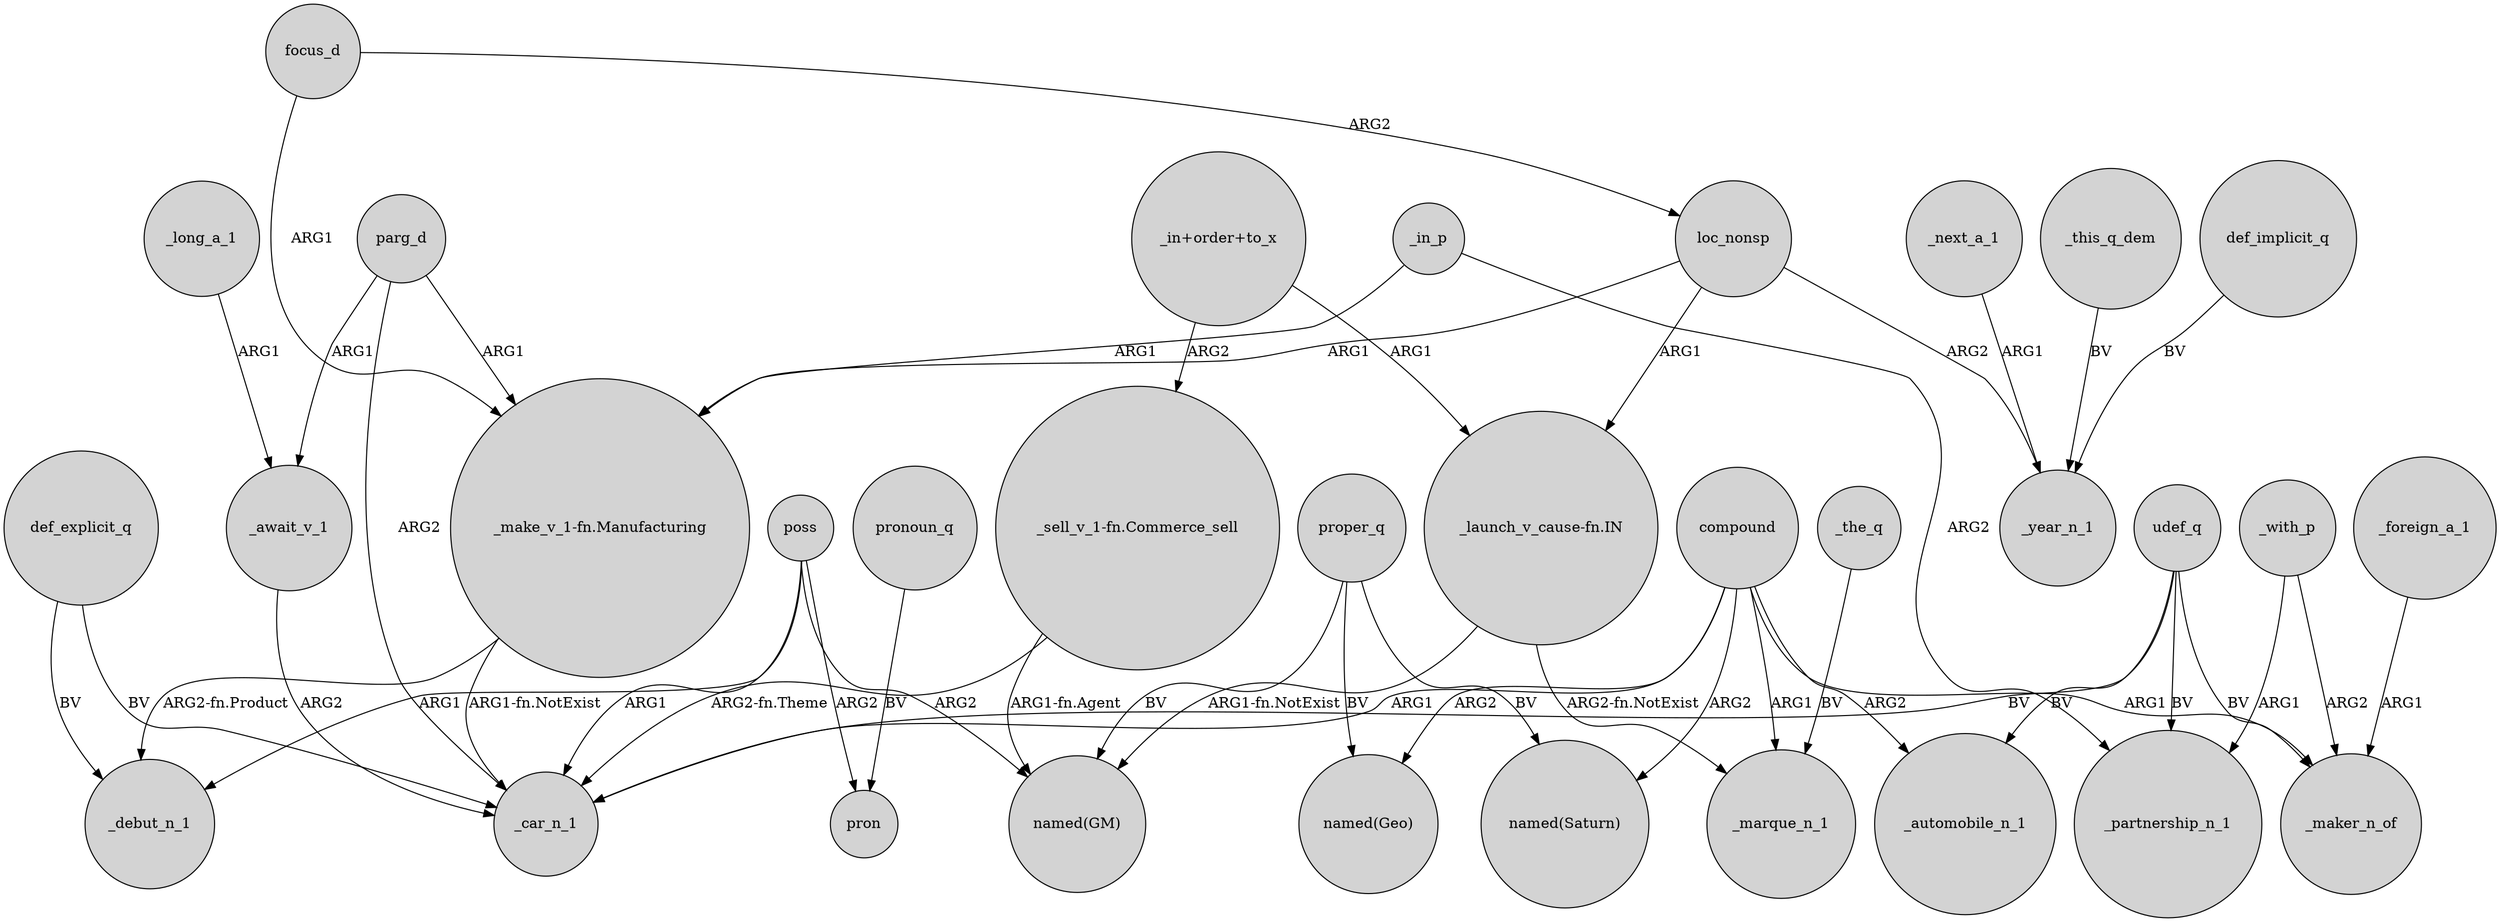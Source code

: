 digraph {
	node [shape=circle style=filled]
	poss -> _debut_n_1 [label=ARG1]
	focus_d -> loc_nonsp [label=ARG2]
	proper_q -> "named(Saturn)" [label=BV]
	_long_a_1 -> _await_v_1 [label=ARG1]
	compound -> "named(Geo)" [label=ARG2]
	_in_p -> _partnership_n_1 [label=ARG2]
	compound -> "named(Saturn)" [label=ARG2]
	"_make_v_1-fn.Manufacturing" -> _debut_n_1 [label="ARG2-fn.Product"]
	poss -> pron [label=ARG2]
	poss -> "named(GM)" [label=ARG2]
	def_implicit_q -> _year_n_1 [label=BV]
	poss -> _car_n_1 [label=ARG1]
	udef_q -> _automobile_n_1 [label=BV]
	_foreign_a_1 -> _maker_n_of [label=ARG1]
	proper_q -> "named(GM)" [label=BV]
	compound -> _maker_n_of [label=ARG1]
	parg_d -> "_make_v_1-fn.Manufacturing" [label=ARG1]
	def_explicit_q -> _car_n_1 [label=BV]
	compound -> _marque_n_1 [label=ARG1]
	loc_nonsp -> "_make_v_1-fn.Manufacturing" [label=ARG1]
	"_launch_v_cause-fn.IN" -> "named(GM)" [label="ARG1-fn.NotExist"]
	pronoun_q -> pron [label=BV]
	_await_v_1 -> _car_n_1 [label=ARG2]
	parg_d -> _await_v_1 [label=ARG1]
	parg_d -> _car_n_1 [label=ARG2]
	compound -> _automobile_n_1 [label=ARG2]
	loc_nonsp -> "_launch_v_cause-fn.IN" [label=ARG1]
	_next_a_1 -> _year_n_1 [label=ARG1]
	focus_d -> "_make_v_1-fn.Manufacturing" [label=ARG1]
	udef_q -> _maker_n_of [label=BV]
	loc_nonsp -> _year_n_1 [label=ARG2]
	_with_p -> _maker_n_of [label=ARG2]
	"_launch_v_cause-fn.IN" -> _marque_n_1 [label="ARG2-fn.NotExist"]
	"_sell_v_1-fn.Commerce_sell" -> "named(GM)" [label="ARG1-fn.Agent"]
	_the_q -> _marque_n_1 [label=BV]
	_in_p -> "_make_v_1-fn.Manufacturing" [label=ARG1]
	"_make_v_1-fn.Manufacturing" -> _car_n_1 [label="ARG1-fn.NotExist"]
	udef_q -> _car_n_1 [label=BV]
	compound -> _car_n_1 [label=ARG1]
	udef_q -> _partnership_n_1 [label=BV]
	def_explicit_q -> _debut_n_1 [label=BV]
	"_in+order+to_x" -> "_sell_v_1-fn.Commerce_sell" [label=ARG2]
	_with_p -> _partnership_n_1 [label=ARG1]
	"_sell_v_1-fn.Commerce_sell" -> _car_n_1 [label="ARG2-fn.Theme"]
	"_in+order+to_x" -> "_launch_v_cause-fn.IN" [label=ARG1]
	proper_q -> "named(Geo)" [label=BV]
	_this_q_dem -> _year_n_1 [label=BV]
}
